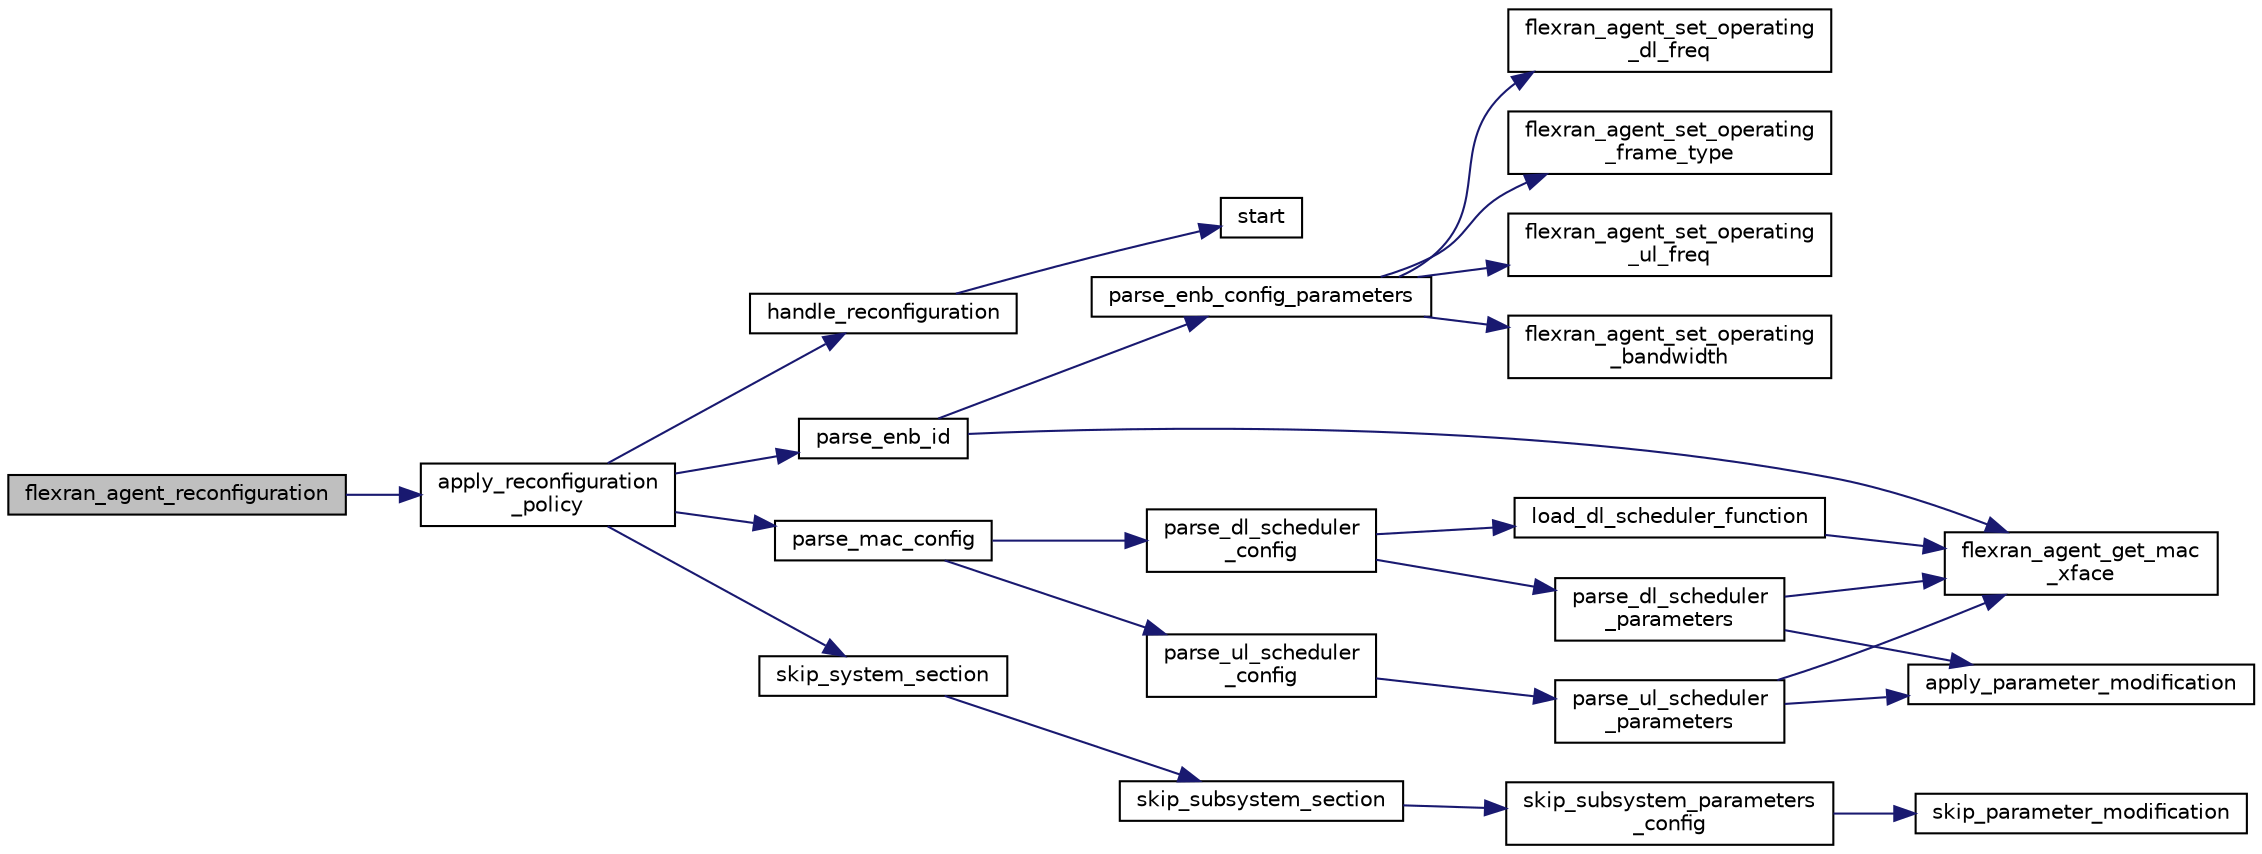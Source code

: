 digraph "flexran_agent_reconfiguration"
{
 // LATEX_PDF_SIZE
  edge [fontname="Helvetica",fontsize="10",labelfontname="Helvetica",labelfontsize="10"];
  node [fontname="Helvetica",fontsize="10",shape=record];
  rankdir="LR";
  Node1 [label="flexran_agent_reconfiguration",height=0.2,width=0.4,color="black", fillcolor="grey75", style="filled", fontcolor="black",tooltip=" "];
  Node1 -> Node2 [color="midnightblue",fontsize="10",style="solid",fontname="Helvetica"];
  Node2 [label="apply_reconfiguration\l_policy",height=0.2,width=0.4,color="black", fillcolor="white", style="filled",URL="$flexran__agent__common__internal_8c.html#a682de27773fed140e9e3eeb48e6fef6e",tooltip=" "];
  Node2 -> Node3 [color="midnightblue",fontsize="10",style="solid",fontname="Helvetica"];
  Node3 [label="handle_reconfiguration",height=0.2,width=0.4,color="black", fillcolor="white", style="filled",URL="$enb__app_8c.html#a67e9c9ca9f001efecf1891d82f8ff9b6",tooltip=" "];
  Node3 -> Node4 [color="midnightblue",fontsize="10",style="solid",fontname="Helvetica"];
  Node4 [label="start",height=0.2,width=0.4,color="black", fillcolor="white", style="filled",URL="$cli_8h.html#ac7c3a7ed65f6223cb1f3413a16a17b8b",tooltip=" "];
  Node2 -> Node5 [color="midnightblue",fontsize="10",style="solid",fontname="Helvetica"];
  Node5 [label="parse_enb_id",height=0.2,width=0.4,color="black", fillcolor="white", style="filled",URL="$flexran__agent__common__internal_8c.html#a70618996bb5cc4d9d9ad1548b68c58ff",tooltip=" "];
  Node5 -> Node6 [color="midnightblue",fontsize="10",style="solid",fontname="Helvetica"];
  Node6 [label="flexran_agent_get_mac\l_xface",height=0.2,width=0.4,color="black", fillcolor="white", style="filled",URL="$flexran__agent__mac_8c.html#a6ed74fc929d98eb8129181d1f5b00d08",tooltip=" "];
  Node5 -> Node7 [color="midnightblue",fontsize="10",style="solid",fontname="Helvetica"];
  Node7 [label="parse_enb_config_parameters",height=0.2,width=0.4,color="black", fillcolor="white", style="filled",URL="$flexran__agent__common__internal_8c.html#afed4d5f12d793b54428dbf1c389333d5",tooltip=" "];
  Node7 -> Node8 [color="midnightblue",fontsize="10",style="solid",fontname="Helvetica"];
  Node8 [label="flexran_agent_set_operating\l_bandwidth",height=0.2,width=0.4,color="black", fillcolor="white", style="filled",URL="$flexran__agent__ran__api_8c.html#a114c2653bc372516eecd5e0e2ea46d95",tooltip=" "];
  Node7 -> Node9 [color="midnightblue",fontsize="10",style="solid",fontname="Helvetica"];
  Node9 [label="flexran_agent_set_operating\l_dl_freq",height=0.2,width=0.4,color="black", fillcolor="white", style="filled",URL="$flexran__agent__ran__api_8c.html#a129409f184d27d3d4e5b1de630c501e3",tooltip=" "];
  Node7 -> Node10 [color="midnightblue",fontsize="10",style="solid",fontname="Helvetica"];
  Node10 [label="flexran_agent_set_operating\l_frame_type",height=0.2,width=0.4,color="black", fillcolor="white", style="filled",URL="$flexran__agent__ran__api_8c.html#a9cfb48f2bd54311284c0e38c349d90db",tooltip=" "];
  Node7 -> Node11 [color="midnightblue",fontsize="10",style="solid",fontname="Helvetica"];
  Node11 [label="flexran_agent_set_operating\l_ul_freq",height=0.2,width=0.4,color="black", fillcolor="white", style="filled",URL="$flexran__agent__ran__api_8c.html#ad57aa144a66853a2168f8b0ee3ed00a7",tooltip=" "];
  Node2 -> Node12 [color="midnightblue",fontsize="10",style="solid",fontname="Helvetica"];
  Node12 [label="parse_mac_config",height=0.2,width=0.4,color="black", fillcolor="white", style="filled",URL="$flexran__agent__mac__internal_8c.html#a6fad3cda059a7cc3b6e08e592da30e66",tooltip=" "];
  Node12 -> Node13 [color="midnightblue",fontsize="10",style="solid",fontname="Helvetica"];
  Node13 [label="parse_dl_scheduler\l_config",height=0.2,width=0.4,color="black", fillcolor="white", style="filled",URL="$flexran__agent__mac__internal_8c.html#a6f166b281f9a426fa5ca87c8286eaeaa",tooltip=" "];
  Node13 -> Node14 [color="midnightblue",fontsize="10",style="solid",fontname="Helvetica"];
  Node14 [label="load_dl_scheduler_function",height=0.2,width=0.4,color="black", fillcolor="white", style="filled",URL="$flexran__agent__mac__internal_8c.html#a369774e290c0b5cef7af8575848063b7",tooltip=" "];
  Node14 -> Node6 [color="midnightblue",fontsize="10",style="solid",fontname="Helvetica"];
  Node13 -> Node15 [color="midnightblue",fontsize="10",style="solid",fontname="Helvetica"];
  Node15 [label="parse_dl_scheduler\l_parameters",height=0.2,width=0.4,color="black", fillcolor="white", style="filled",URL="$flexran__agent__mac__internal_8c.html#a71f1c4ee9dd8f1089c47770d165a3193",tooltip=" "];
  Node15 -> Node16 [color="midnightblue",fontsize="10",style="solid",fontname="Helvetica"];
  Node16 [label="apply_parameter_modification",height=0.2,width=0.4,color="black", fillcolor="white", style="filled",URL="$flexran__agent__common__internal_8c.html#a7fb321f75fa2b91a951ed4ef860ac201",tooltip=" "];
  Node15 -> Node6 [color="midnightblue",fontsize="10",style="solid",fontname="Helvetica"];
  Node12 -> Node17 [color="midnightblue",fontsize="10",style="solid",fontname="Helvetica"];
  Node17 [label="parse_ul_scheduler\l_config",height=0.2,width=0.4,color="black", fillcolor="white", style="filled",URL="$flexran__agent__mac__internal_8c.html#a2dc0931d47bf30d3e8dcd03cb9f2d724",tooltip=" "];
  Node17 -> Node18 [color="midnightblue",fontsize="10",style="solid",fontname="Helvetica"];
  Node18 [label="parse_ul_scheduler\l_parameters",height=0.2,width=0.4,color="black", fillcolor="white", style="filled",URL="$flexran__agent__mac__internal_8c.html#a90a147c920548fc5a80107517230e01c",tooltip=" "];
  Node18 -> Node16 [color="midnightblue",fontsize="10",style="solid",fontname="Helvetica"];
  Node18 -> Node6 [color="midnightblue",fontsize="10",style="solid",fontname="Helvetica"];
  Node2 -> Node19 [color="midnightblue",fontsize="10",style="solid",fontname="Helvetica"];
  Node19 [label="skip_system_section",height=0.2,width=0.4,color="black", fillcolor="white", style="filled",URL="$flexran__agent__common__internal_8c.html#aff4393a324e29322d90c5fcb67de1d9d",tooltip=" "];
  Node19 -> Node20 [color="midnightblue",fontsize="10",style="solid",fontname="Helvetica"];
  Node20 [label="skip_subsystem_section",height=0.2,width=0.4,color="black", fillcolor="white", style="filled",URL="$flexran__agent__common__internal_8c.html#a7025f1842caf0834dd12fa4ce3938028",tooltip=" "];
  Node20 -> Node21 [color="midnightblue",fontsize="10",style="solid",fontname="Helvetica"];
  Node21 [label="skip_subsystem_parameters\l_config",height=0.2,width=0.4,color="black", fillcolor="white", style="filled",URL="$flexran__agent__common__internal_8c.html#a1c9f62f5c56888ae355840882bcd55a4",tooltip=" "];
  Node21 -> Node22 [color="midnightblue",fontsize="10",style="solid",fontname="Helvetica"];
  Node22 [label="skip_parameter_modification",height=0.2,width=0.4,color="black", fillcolor="white", style="filled",URL="$flexran__agent__common__internal_8c.html#af53edd2a2232242d171f1639dd9df4bb",tooltip=" "];
}
